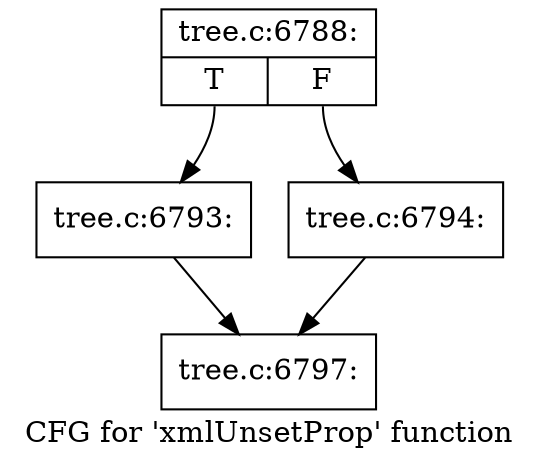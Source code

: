 digraph "CFG for 'xmlUnsetProp' function" {
	label="CFG for 'xmlUnsetProp' function";

	Node0x55ad0bd9a650 [shape=record,label="{tree.c:6788:|{<s0>T|<s1>F}}"];
	Node0x55ad0bd9a650:s0 -> Node0x55ad0bd9b850;
	Node0x55ad0bd9a650:s1 -> Node0x55ad0bd9b8a0;
	Node0x55ad0bd9b850 [shape=record,label="{tree.c:6793:}"];
	Node0x55ad0bd9b850 -> Node0x55ad0bd9a970;
	Node0x55ad0bd9b8a0 [shape=record,label="{tree.c:6794:}"];
	Node0x55ad0bd9b8a0 -> Node0x55ad0bd9a970;
	Node0x55ad0bd9a970 [shape=record,label="{tree.c:6797:}"];
}
